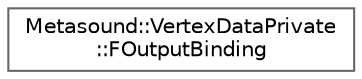 digraph "Graphical Class Hierarchy"
{
 // INTERACTIVE_SVG=YES
 // LATEX_PDF_SIZE
  bgcolor="transparent";
  edge [fontname=Helvetica,fontsize=10,labelfontname=Helvetica,labelfontsize=10];
  node [fontname=Helvetica,fontsize=10,shape=box,height=0.2,width=0.4];
  rankdir="LR";
  Node0 [id="Node000000",label="Metasound::VertexDataPrivate\l::FOutputBinding",height=0.2,width=0.4,color="grey40", fillcolor="white", style="filled",URL="$d5/df6/classMetasound_1_1VertexDataPrivate_1_1FOutputBinding.html",tooltip=" "];
}
